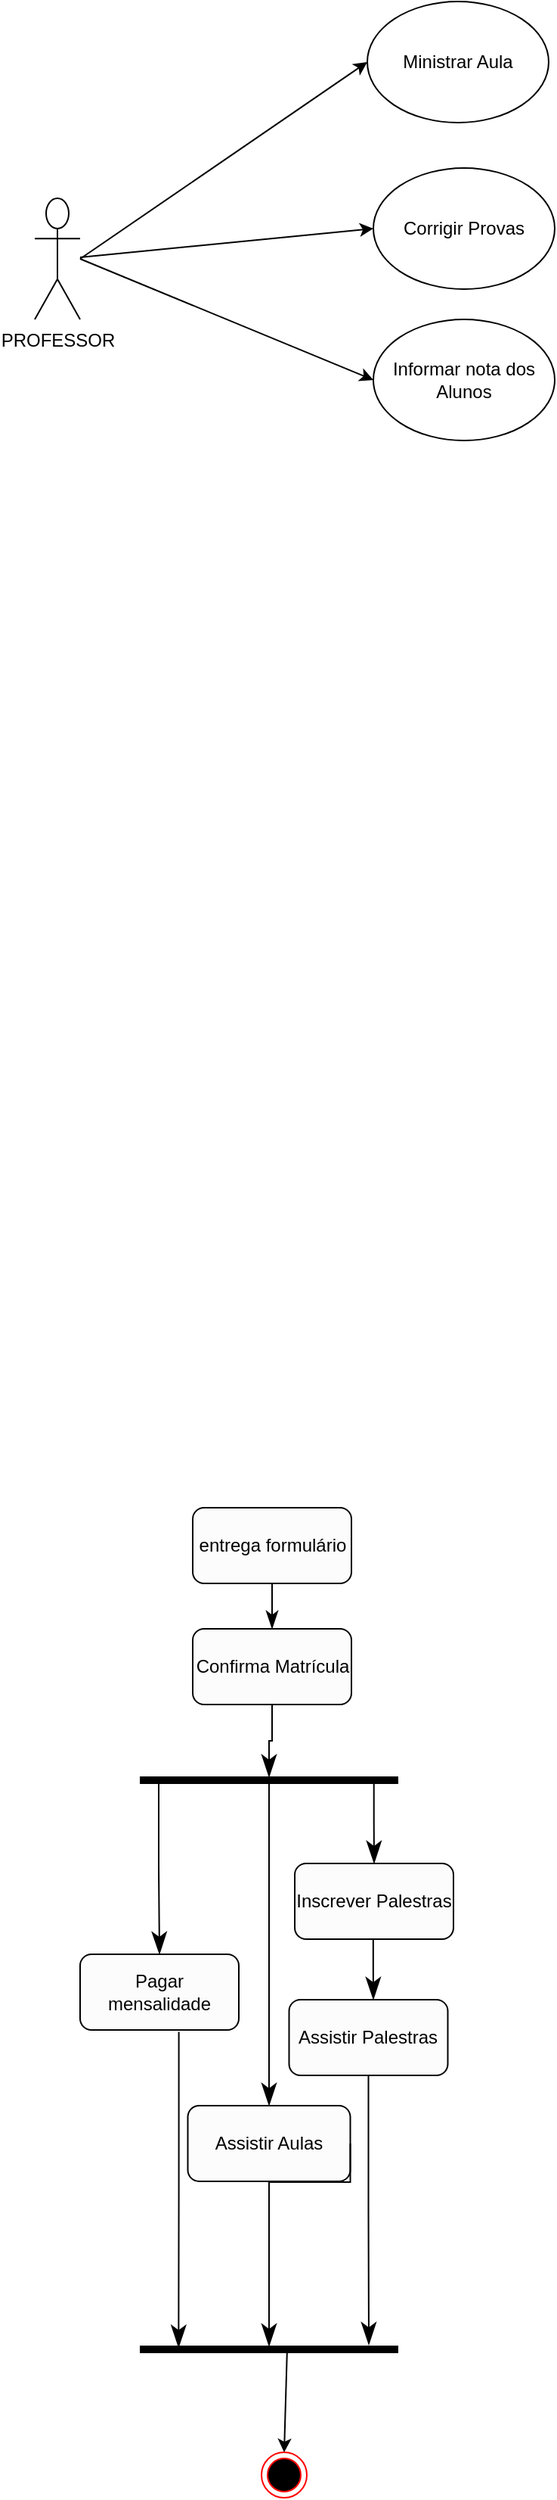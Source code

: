 <mxfile version="13.7.6" type="github"><diagram id="CEUVW-RyWV_08esYDZpP" name="Page-1"><mxGraphModel dx="526" dy="479" grid="1" gridSize="10" guides="1" tooltips="1" connect="1" arrows="1" fold="1" page="1" pageScale="1" pageWidth="827" pageHeight="1169" math="0" shadow="0"><root><mxCell id="0"/><mxCell id="1" parent="0"/><mxCell id="LcD2cFxzqj9plfnw0NVG-1" value="&lt;div&gt;PROFESSOR&lt;/div&gt;&lt;div&gt;&lt;br&gt;&lt;/div&gt;" style="shape=umlActor;verticalLabelPosition=bottom;verticalAlign=top;html=1;outlineConnect=0;" vertex="1" parent="1"><mxGeometry x="70" y="150" width="30" height="80" as="geometry"/></mxCell><mxCell id="LcD2cFxzqj9plfnw0NVG-2" value="Ministrar Aula " style="ellipse;whiteSpace=wrap;html=1;" vertex="1" parent="1"><mxGeometry x="290" y="20" width="120" height="80" as="geometry"/></mxCell><mxCell id="LcD2cFxzqj9plfnw0NVG-3" value="Corrigir Provas" style="ellipse;whiteSpace=wrap;html=1;" vertex="1" parent="1"><mxGeometry x="294" y="130" width="120" height="80" as="geometry"/></mxCell><mxCell id="LcD2cFxzqj9plfnw0NVG-4" value="Informar nota dos Alunos" style="ellipse;whiteSpace=wrap;html=1;" vertex="1" parent="1"><mxGeometry x="294" y="230" width="120" height="80" as="geometry"/></mxCell><mxCell id="LcD2cFxzqj9plfnw0NVG-5" value="" style="endArrow=classic;html=1;entryX=0;entryY=0.5;entryDx=0;entryDy=0;" edge="1" parent="1" target="LcD2cFxzqj9plfnw0NVG-4"><mxGeometry width="50" height="50" relative="1" as="geometry"><mxPoint x="100" y="190" as="sourcePoint"/><mxPoint x="300" y="220" as="targetPoint"/></mxGeometry></mxCell><mxCell id="LcD2cFxzqj9plfnw0NVG-6" value="" style="endArrow=classic;html=1;entryX=0;entryY=0.5;entryDx=0;entryDy=0;" edge="1" parent="1" target="LcD2cFxzqj9plfnw0NVG-3"><mxGeometry width="50" height="50" relative="1" as="geometry"><mxPoint x="100" y="189" as="sourcePoint"/><mxPoint x="300" y="220" as="targetPoint"/></mxGeometry></mxCell><mxCell id="LcD2cFxzqj9plfnw0NVG-7" value="" style="endArrow=classic;html=1;entryX=0;entryY=0.5;entryDx=0;entryDy=0;" edge="1" parent="1" target="LcD2cFxzqj9plfnw0NVG-2"><mxGeometry width="50" height="50" relative="1" as="geometry"><mxPoint x="100" y="190" as="sourcePoint"/><mxPoint x="300" y="220" as="targetPoint"/></mxGeometry></mxCell><mxCell id="LcD2cFxzqj9plfnw0NVG-30" style="edgeStyle=orthogonalEdgeStyle;rounded=0;orthogonalLoop=1;jettySize=auto;html=1;entryX=0.5;entryY=0;entryDx=0;entryDy=0;endArrow=classicThin;endFill=1;endSize=9;strokeWidth=1;" edge="1" parent="1" source="LcD2cFxzqj9plfnw0NVG-31" target="LcD2cFxzqj9plfnw0NVG-32"><mxGeometry relative="1" as="geometry"/></mxCell><mxCell id="LcD2cFxzqj9plfnw0NVG-31" value="entrega formulário" style="rounded=1;whiteSpace=wrap;html=1;fillColor=#FCFCFC;" vertex="1" parent="1"><mxGeometry x="174.5" y="1015" width="105" height="50" as="geometry"/></mxCell><mxCell id="LcD2cFxzqj9plfnw0NVG-32" value="Confirma Matrícula" style="rounded=1;whiteSpace=wrap;html=1;fillColor=#FCFCFC;" vertex="1" parent="1"><mxGeometry x="174.5" y="1095" width="105" height="50" as="geometry"/></mxCell><mxCell id="LcD2cFxzqj9plfnw0NVG-47" value="Assistir Aulas" style="rounded=1;whiteSpace=wrap;html=1;fillColor=#FCFCFC;rotation=0;" vertex="1" parent="1"><mxGeometry x="171.25" y="1410" width="107.5" height="50" as="geometry"/></mxCell><mxCell id="LcD2cFxzqj9plfnw0NVG-48" value="Inscrever Palestras" style="rounded=1;whiteSpace=wrap;html=1;fillColor=#FCFCFC;rotation=0;" vertex="1" parent="1"><mxGeometry x="242" y="1250" width="105" height="50" as="geometry"/></mxCell><mxCell id="LcD2cFxzqj9plfnw0NVG-49" value="Assistir Palestras" style="rounded=1;whiteSpace=wrap;html=1;fillColor=#FCFCFC;rotation=0;" vertex="1" parent="1"><mxGeometry x="238.25" y="1340" width="105" height="50" as="geometry"/></mxCell><mxCell id="LcD2cFxzqj9plfnw0NVG-50" value="Pagar mensalidade" style="rounded=1;whiteSpace=wrap;html=1;fillColor=#FCFCFC;rotation=0;" vertex="1" parent="1"><mxGeometry x="100" y="1310" width="105" height="50" as="geometry"/></mxCell><mxCell id="LcD2cFxzqj9plfnw0NVG-51" value="" style="shape=rect;html=1;fillColor=#000000;verticalLabelPosition=bottom;verticalAlignment=top;strokeWidth=1;rotation=90;" vertex="1" parent="1"><mxGeometry x="223" y="1110" width="4" height="170" as="geometry"/></mxCell><mxCell id="LcD2cFxzqj9plfnw0NVG-52" value="" style="edgeStyle=elbowEdgeStyle;html=1;elbow=vertical;endArrow=classicThin;rounded=0;strokeWidth=1;endSize=12;entryX=0.5;entryY=0;entryDx=0;entryDy=0;endFill=1;" edge="1" parent="1" source="LcD2cFxzqj9plfnw0NVG-51" target="LcD2cFxzqj9plfnw0NVG-47"><mxGeometry relative="1" as="geometry"><mxPoint x="300" y="1249" as="targetPoint"/></mxGeometry></mxCell><mxCell id="LcD2cFxzqj9plfnw0NVG-53" value="" style="edgeStyle=elbowEdgeStyle;html=1;elbow=vertical;endArrow=classicThin;rounded=0;strokeWidth=1;endSize=12;entryX=0.5;entryY=0;entryDx=0;entryDy=0;endFill=1;exitX=0.441;exitY=0.092;exitDx=0;exitDy=0;exitPerimeter=0;" edge="1" parent="1" source="LcD2cFxzqj9plfnw0NVG-51" target="LcD2cFxzqj9plfnw0NVG-48"><mxGeometry relative="1" as="geometry"><mxPoint x="240" y="1333" as="targetPoint"/></mxGeometry></mxCell><mxCell id="LcD2cFxzqj9plfnw0NVG-54" value="" style="shape=rect;html=1;fillColor=#000000;verticalLabelPosition=bottom;verticalAlignment=top;strokeWidth=1;direction=east;rotation=90;" vertex="1" parent="1"><mxGeometry x="223" y="1486" width="4" height="170" as="geometry"/></mxCell><mxCell id="LcD2cFxzqj9plfnw0NVG-55" value="" style="edgeStyle=elbowEdgeStyle;html=1;elbow=vertical;endArrow=classicThin;rounded=0;strokeWidth=1;endSize=12;endFill=1;exitX=1;exitY=0.5;exitDx=0;exitDy=0;" edge="1" parent="1" source="LcD2cFxzqj9plfnw0NVG-47" target="LcD2cFxzqj9plfnw0NVG-54"><mxGeometry relative="1" as="geometry"><mxPoint x="295" y="1569" as="targetPoint"/><mxPoint x="290" y="1369" as="sourcePoint"/></mxGeometry></mxCell><mxCell id="LcD2cFxzqj9plfnw0NVG-56" value="" style="edgeStyle=elbowEdgeStyle;html=1;elbow=vertical;endArrow=classicThin;rounded=0;strokeWidth=1;endSize=12;endFill=1;" edge="1" parent="1" source="LcD2cFxzqj9plfnw0NVG-49"><mxGeometry relative="1" as="geometry"><mxPoint x="291" y="1568" as="targetPoint"/><mxPoint x="235" y="1541" as="sourcePoint"/></mxGeometry></mxCell><mxCell id="LcD2cFxzqj9plfnw0NVG-57" value="" style="edgeStyle=elbowEdgeStyle;html=1;elbow=vertical;endArrow=classicThin;rounded=0;strokeWidth=1;endSize=12;entryX=0.207;entryY=0.852;entryDx=0;entryDy=0;endFill=1;entryPerimeter=0;exitX=0.622;exitY=1.025;exitDx=0;exitDy=0;exitPerimeter=0;" edge="1" parent="1" source="LcD2cFxzqj9plfnw0NVG-50" target="LcD2cFxzqj9plfnw0NVG-54"><mxGeometry relative="1" as="geometry"><mxPoint x="165" y="1603" as="targetPoint"/><mxPoint x="165" y="1541" as="sourcePoint"/></mxGeometry></mxCell><mxCell id="LcD2cFxzqj9plfnw0NVG-58" value="" style="ellipse;html=1;shape=endState;fillColor=#000000;strokeColor=#ff0000;rotation=90;" vertex="1" parent="1"><mxGeometry x="220" y="1639" width="30" height="30" as="geometry"/></mxCell><mxCell id="LcD2cFxzqj9plfnw0NVG-59" style="edgeStyle=elbowEdgeStyle;rounded=0;orthogonalLoop=1;jettySize=auto;html=1;entryX=0.5;entryY=0;entryDx=0;entryDy=0;endArrow=classicThin;endFill=1;endSize=9;strokeWidth=1;" edge="1" parent="1" source="LcD2cFxzqj9plfnw0NVG-58" target="LcD2cFxzqj9plfnw0NVG-58"><mxGeometry relative="1" as="geometry"/></mxCell><mxCell id="LcD2cFxzqj9plfnw0NVG-60" value="" style="endArrow=classic;html=1;strokeWidth=1;entryX=0;entryY=0.5;entryDx=0;entryDy=0;exitX=1.069;exitY=0.43;exitDx=0;exitDy=0;exitPerimeter=0;" edge="1" parent="1" source="LcD2cFxzqj9plfnw0NVG-54" target="LcD2cFxzqj9plfnw0NVG-58"><mxGeometry width="50" height="50" relative="1" as="geometry"><mxPoint x="150" y="1449" as="sourcePoint"/><mxPoint x="200" y="1499" as="targetPoint"/></mxGeometry></mxCell><mxCell id="LcD2cFxzqj9plfnw0NVG-61" value="" style="edgeStyle=elbowEdgeStyle;html=1;elbow=vertical;endArrow=classicThin;rounded=0;strokeWidth=1;endSize=12;endFill=1;exitX=0.441;exitY=0.092;exitDx=0;exitDy=0;exitPerimeter=0;" edge="1" parent="1"><mxGeometry relative="1" as="geometry"><mxPoint x="294" y="1340" as="targetPoint"/><mxPoint x="293.91" y="1300.004" as="sourcePoint"/></mxGeometry></mxCell><mxCell id="LcD2cFxzqj9plfnw0NVG-62" value="" style="edgeStyle=elbowEdgeStyle;html=1;elbow=vertical;endArrow=classicThin;rounded=0;strokeWidth=1;endSize=12;endFill=1;exitX=0.441;exitY=0.092;exitDx=0;exitDy=0;exitPerimeter=0;" edge="1" parent="1" target="LcD2cFxzqj9plfnw0NVG-50"><mxGeometry relative="1" as="geometry"><mxPoint x="152.14" y="1250" as="targetPoint"/><mxPoint x="152.0" y="1194.764" as="sourcePoint"/></mxGeometry></mxCell><mxCell id="LcD2cFxzqj9plfnw0NVG-63" value="" style="edgeStyle=elbowEdgeStyle;html=1;elbow=vertical;endArrow=classicThin;rounded=0;strokeWidth=1;endSize=12;entryX=0;entryY=0.5;entryDx=0;entryDy=0;endFill=1;exitX=0.5;exitY=1;exitDx=0;exitDy=0;" edge="1" parent="1" source="LcD2cFxzqj9plfnw0NVG-32" target="LcD2cFxzqj9plfnw0NVG-51"><mxGeometry relative="1" as="geometry"><mxPoint x="324.5" y="1280" as="targetPoint"/><mxPoint x="324.36" y="1224.764" as="sourcePoint"/></mxGeometry></mxCell></root></mxGraphModel></diagram></mxfile>
